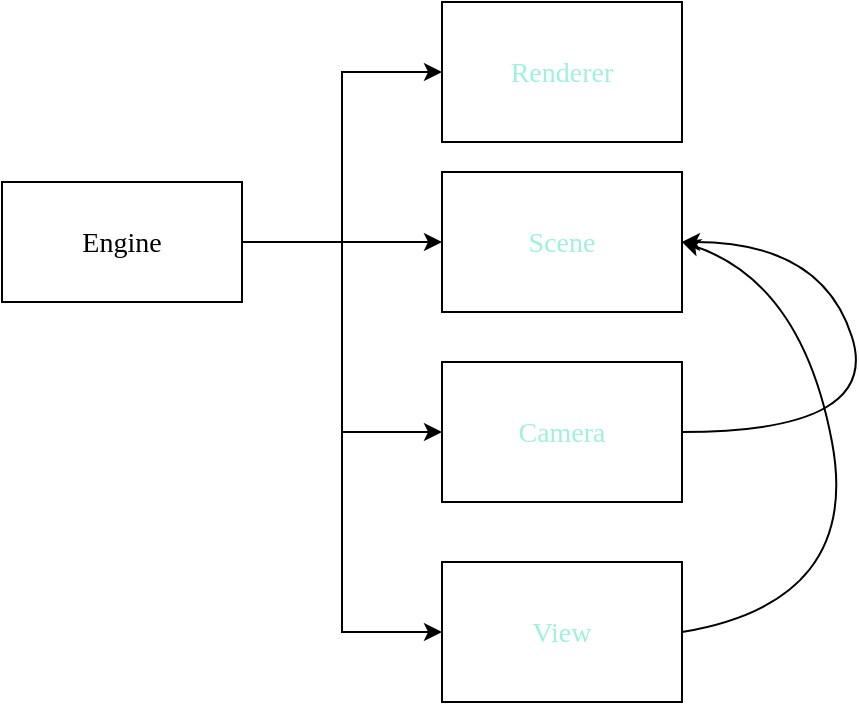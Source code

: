 <mxfile version="15.9.4" type="github">
  <diagram id="8p1MpEMgbzei0WBGGq7L" name="Page-1">
    <mxGraphModel dx="1298" dy="841" grid="1" gridSize="10" guides="1" tooltips="1" connect="1" arrows="1" fold="1" page="1" pageScale="1" pageWidth="827" pageHeight="1169" math="0" shadow="0">
      <root>
        <mxCell id="0" />
        <mxCell id="1" parent="0" />
        <mxCell id="qo0kCloqR4czt9s2eRaA-3" value="" style="edgeStyle=orthogonalEdgeStyle;rounded=0;orthogonalLoop=1;jettySize=auto;html=1;fontColor=#000000;entryX=0;entryY=0.5;entryDx=0;entryDy=0;" edge="1" parent="1" source="qo0kCloqR4czt9s2eRaA-1" target="qo0kCloqR4czt9s2eRaA-2">
          <mxGeometry relative="1" as="geometry" />
        </mxCell>
        <mxCell id="qo0kCloqR4czt9s2eRaA-4" style="edgeStyle=orthogonalEdgeStyle;rounded=0;orthogonalLoop=1;jettySize=auto;html=1;fontColor=#000000;entryX=0;entryY=0.5;entryDx=0;entryDy=0;" edge="1" parent="1" source="qo0kCloqR4czt9s2eRaA-1" target="qo0kCloqR4czt9s2eRaA-5">
          <mxGeometry relative="1" as="geometry">
            <mxPoint x="570" y="280" as="targetPoint" />
          </mxGeometry>
        </mxCell>
        <mxCell id="qo0kCloqR4czt9s2eRaA-8" style="edgeStyle=orthogonalEdgeStyle;rounded=0;orthogonalLoop=1;jettySize=auto;html=1;entryX=0;entryY=0.5;entryDx=0;entryDy=0;fontColor=#000000;" edge="1" parent="1" source="qo0kCloqR4czt9s2eRaA-1" target="qo0kCloqR4czt9s2eRaA-7">
          <mxGeometry relative="1" as="geometry" />
        </mxCell>
        <mxCell id="qo0kCloqR4czt9s2eRaA-9" style="edgeStyle=orthogonalEdgeStyle;rounded=0;orthogonalLoop=1;jettySize=auto;html=1;entryX=0;entryY=0.5;entryDx=0;entryDy=0;fontColor=#000000;" edge="1" parent="1" source="qo0kCloqR4czt9s2eRaA-1" target="qo0kCloqR4czt9s2eRaA-6">
          <mxGeometry relative="1" as="geometry" />
        </mxCell>
        <mxCell id="qo0kCloqR4czt9s2eRaA-1" value="&lt;p class=&quot;p1&quot; style=&quot;margin: 0px; font-stretch: normal; font-size: 14px; line-height: normal; font-family: menlo;&quot;&gt;Engine&lt;/p&gt;" style="whiteSpace=wrap;html=1;strokeColor=#000000;fontColor=#000000;labelBackgroundColor=default;" vertex="1" parent="1">
          <mxGeometry x="340" y="250" width="120" height="60" as="geometry" />
        </mxCell>
        <mxCell id="qo0kCloqR4czt9s2eRaA-2" value="&lt;p class=&quot;p1&quot; style=&quot;margin: 0px; font-stretch: normal; font-size: 14px; line-height: normal; font-family: menlo; color: rgb(158, 241, 221);&quot;&gt;Renderer&lt;/p&gt;" style="whiteSpace=wrap;html=1;strokeColor=#000000;fontColor=#000000;labelBackgroundColor=default;" vertex="1" parent="1">
          <mxGeometry x="560" y="160" width="120" height="70" as="geometry" />
        </mxCell>
        <mxCell id="qo0kCloqR4czt9s2eRaA-5" value="&lt;p class=&quot;p1&quot; style=&quot;margin: 0px; font-stretch: normal; font-size: 14px; line-height: normal; font-family: menlo; color: rgb(158, 241, 221);&quot;&gt;Scene&lt;/p&gt;" style="whiteSpace=wrap;html=1;strokeColor=#000000;fontColor=#000000;labelBackgroundColor=#FFFFFF;" vertex="1" parent="1">
          <mxGeometry x="560" y="245" width="120" height="70" as="geometry" />
        </mxCell>
        <mxCell id="qo0kCloqR4czt9s2eRaA-6" value="&lt;p class=&quot;p1&quot; style=&quot;margin: 0px; font-stretch: normal; font-size: 14px; line-height: normal; font-family: menlo; color: rgb(158, 241, 221);&quot;&gt;View&lt;/p&gt;" style="whiteSpace=wrap;html=1;strokeColor=#000000;fontColor=#000000;labelBackgroundColor=#FFFFFF;" vertex="1" parent="1">
          <mxGeometry x="560" y="440" width="120" height="70" as="geometry" />
        </mxCell>
        <mxCell id="qo0kCloqR4czt9s2eRaA-7" value="&lt;p class=&quot;p1&quot; style=&quot;margin: 0px; font-stretch: normal; font-size: 14px; line-height: normal; font-family: menlo; color: rgb(158, 241, 221);&quot;&gt;Camera&lt;/p&gt;" style="whiteSpace=wrap;html=1;strokeColor=#000000;fontColor=#000000;labelBackgroundColor=#FFFFFF;" vertex="1" parent="1">
          <mxGeometry x="560" y="340" width="120" height="70" as="geometry" />
        </mxCell>
        <mxCell id="qo0kCloqR4czt9s2eRaA-11" value="" style="curved=1;endArrow=classic;html=1;rounded=0;fontColor=#000000;exitX=1;exitY=0.5;exitDx=0;exitDy=0;entryX=1;entryY=0.5;entryDx=0;entryDy=0;" edge="1" parent="1" source="qo0kCloqR4czt9s2eRaA-6" target="qo0kCloqR4czt9s2eRaA-5">
          <mxGeometry width="50" height="50" relative="1" as="geometry">
            <mxPoint x="730" y="510" as="sourcePoint" />
            <mxPoint x="780" y="460" as="targetPoint" />
            <Array as="points">
              <mxPoint x="770" y="460" />
              <mxPoint x="740" y="300" />
            </Array>
          </mxGeometry>
        </mxCell>
        <mxCell id="qo0kCloqR4czt9s2eRaA-13" value="" style="curved=1;endArrow=classic;html=1;rounded=0;fontColor=#000000;exitX=1;exitY=0.5;exitDx=0;exitDy=0;entryX=1;entryY=0.5;entryDx=0;entryDy=0;" edge="1" parent="1" source="qo0kCloqR4czt9s2eRaA-7" target="qo0kCloqR4czt9s2eRaA-5">
          <mxGeometry width="50" height="50" relative="1" as="geometry">
            <mxPoint x="780" y="390" as="sourcePoint" />
            <mxPoint x="830" y="340" as="targetPoint" />
            <Array as="points">
              <mxPoint x="780" y="375" />
              <mxPoint x="750" y="280" />
            </Array>
          </mxGeometry>
        </mxCell>
      </root>
    </mxGraphModel>
  </diagram>
</mxfile>
